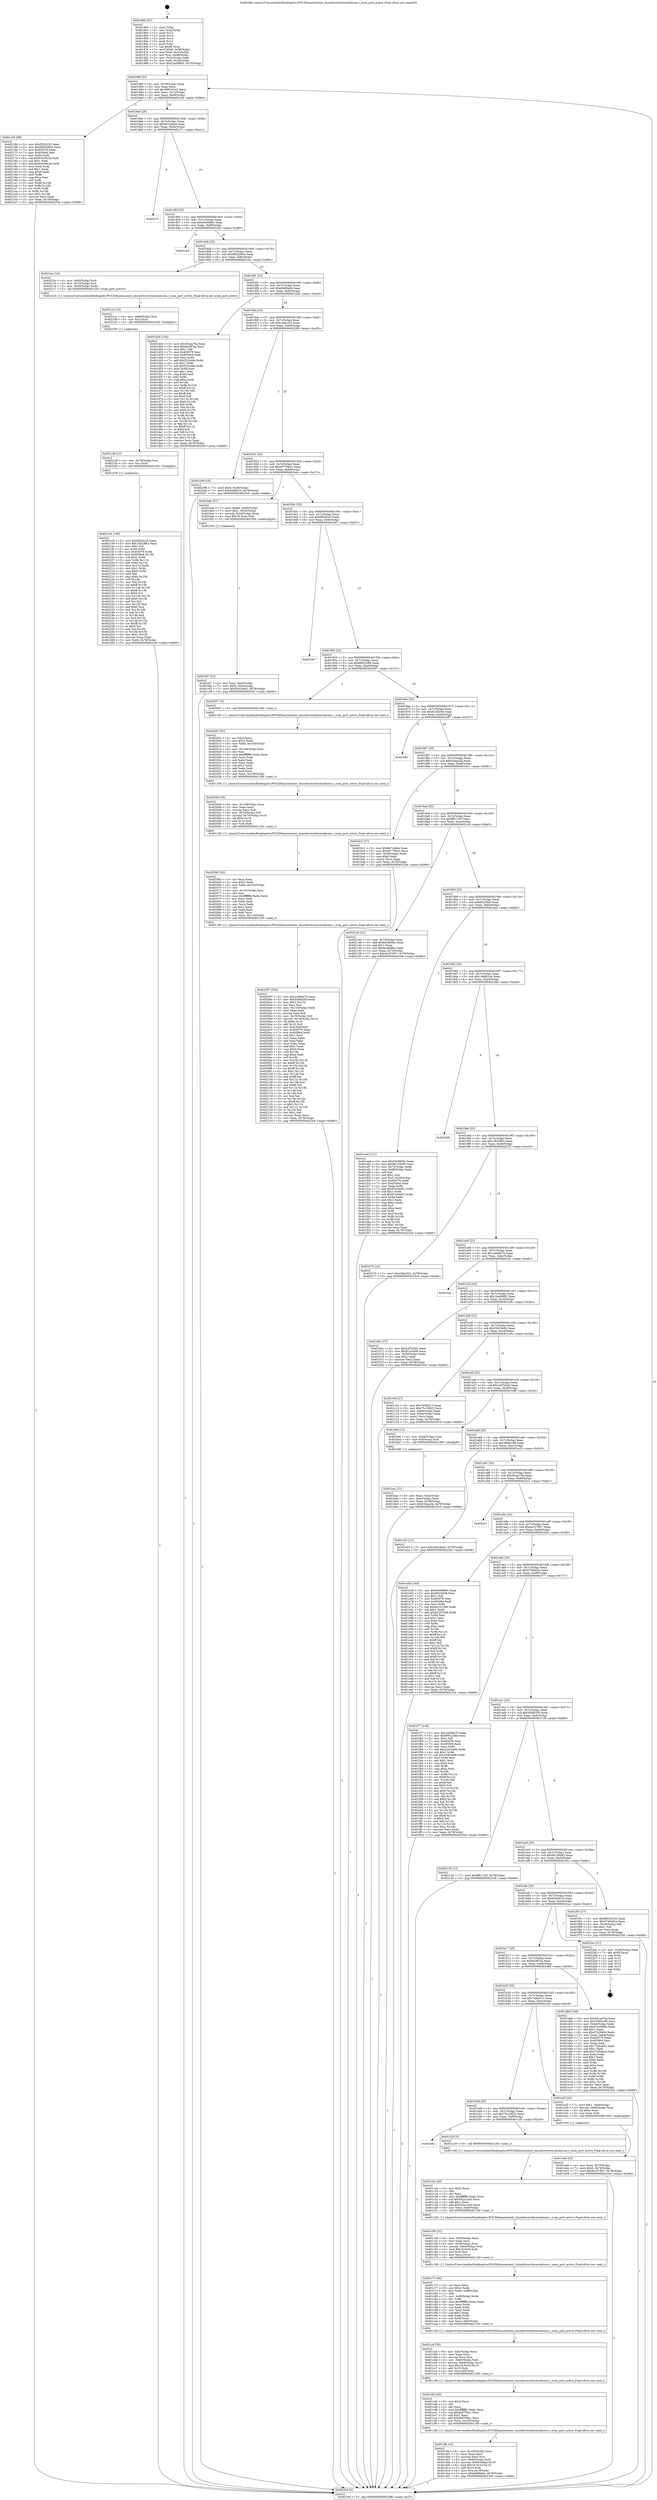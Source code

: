 digraph "0x401860" {
  label = "0x401860 (/mnt/c/Users/mathe/Desktop/tcc/POCII/binaries/extr_linuxdriversttyserialicom.c_icom_port_active_Final-ollvm.out::main(0))"
  labelloc = "t"
  node[shape=record]

  Entry [label="",width=0.3,height=0.3,shape=circle,fillcolor=black,style=filled]
  "0x40188f" [label="{
     0x40188f [23]\l
     | [instrs]\l
     &nbsp;&nbsp;0x40188f \<+3\>: mov -0x78(%rbp),%eax\l
     &nbsp;&nbsp;0x401892 \<+2\>: mov %eax,%ecx\l
     &nbsp;&nbsp;0x401894 \<+6\>: sub $0x89016142,%ecx\l
     &nbsp;&nbsp;0x40189a \<+3\>: mov %eax,-0x7c(%rbp)\l
     &nbsp;&nbsp;0x40189d \<+3\>: mov %ecx,-0x80(%rbp)\l
     &nbsp;&nbsp;0x4018a0 \<+6\>: je 0000000000402164 \<main+0x904\>\l
  }"]
  "0x402164" [label="{
     0x402164 [88]\l
     | [instrs]\l
     &nbsp;&nbsp;0x402164 \<+5\>: mov $0xf5f2d220,%eax\l
     &nbsp;&nbsp;0x402169 \<+5\>: mov $0x980d2604,%ecx\l
     &nbsp;&nbsp;0x40216e \<+7\>: mov 0x405078,%edx\l
     &nbsp;&nbsp;0x402175 \<+7\>: mov 0x405064,%esi\l
     &nbsp;&nbsp;0x40217c \<+2\>: mov %edx,%edi\l
     &nbsp;&nbsp;0x40217e \<+6\>: sub $0x64449c3a,%edi\l
     &nbsp;&nbsp;0x402184 \<+3\>: sub $0x1,%edi\l
     &nbsp;&nbsp;0x402187 \<+6\>: add $0x64449c3a,%edi\l
     &nbsp;&nbsp;0x40218d \<+3\>: imul %edi,%edx\l
     &nbsp;&nbsp;0x402190 \<+3\>: and $0x1,%edx\l
     &nbsp;&nbsp;0x402193 \<+3\>: cmp $0x0,%edx\l
     &nbsp;&nbsp;0x402196 \<+4\>: sete %r8b\l
     &nbsp;&nbsp;0x40219a \<+3\>: cmp $0xa,%esi\l
     &nbsp;&nbsp;0x40219d \<+4\>: setl %r9b\l
     &nbsp;&nbsp;0x4021a1 \<+3\>: mov %r8b,%r10b\l
     &nbsp;&nbsp;0x4021a4 \<+3\>: and %r9b,%r10b\l
     &nbsp;&nbsp;0x4021a7 \<+3\>: xor %r9b,%r8b\l
     &nbsp;&nbsp;0x4021aa \<+3\>: or %r8b,%r10b\l
     &nbsp;&nbsp;0x4021ad \<+4\>: test $0x1,%r10b\l
     &nbsp;&nbsp;0x4021b1 \<+3\>: cmovne %ecx,%eax\l
     &nbsp;&nbsp;0x4021b4 \<+3\>: mov %eax,-0x78(%rbp)\l
     &nbsp;&nbsp;0x4021b7 \<+5\>: jmp 00000000004023c6 \<main+0xb66\>\l
  }"]
  "0x4018a6" [label="{
     0x4018a6 [25]\l
     | [instrs]\l
     &nbsp;&nbsp;0x4018a6 \<+5\>: jmp 00000000004018ab \<main+0x4b\>\l
     &nbsp;&nbsp;0x4018ab \<+3\>: mov -0x7c(%rbp),%eax\l
     &nbsp;&nbsp;0x4018ae \<+5\>: sub $0x8e7cdde4,%eax\l
     &nbsp;&nbsp;0x4018b3 \<+6\>: mov %eax,-0x84(%rbp)\l
     &nbsp;&nbsp;0x4018b9 \<+6\>: je 000000000040227c \<main+0xa1c\>\l
  }"]
  Exit [label="",width=0.3,height=0.3,shape=circle,fillcolor=black,style=filled,peripheries=2]
  "0x40227c" [label="{
     0x40227c\l
  }", style=dashed]
  "0x4018bf" [label="{
     0x4018bf [25]\l
     | [instrs]\l
     &nbsp;&nbsp;0x4018bf \<+5\>: jmp 00000000004018c4 \<main+0x64\>\l
     &nbsp;&nbsp;0x4018c4 \<+3\>: mov -0x7c(%rbp),%eax\l
     &nbsp;&nbsp;0x4018c7 \<+5\>: sub $0x93e9685c,%eax\l
     &nbsp;&nbsp;0x4018cc \<+6\>: mov %eax,-0x88(%rbp)\l
     &nbsp;&nbsp;0x4018d2 \<+6\>: je 00000000004022e0 \<main+0xa80\>\l
  }"]
  "0x4021e4" [label="{
     0x4021e4 [140]\l
     | [instrs]\l
     &nbsp;&nbsp;0x4021e4 \<+5\>: mov $0xf5f2d220,%edx\l
     &nbsp;&nbsp;0x4021e9 \<+5\>: mov $0x15b23fb3,%eax\l
     &nbsp;&nbsp;0x4021ee \<+2\>: mov $0x1,%cl\l
     &nbsp;&nbsp;0x4021f0 \<+3\>: xor %r8d,%r8d\l
     &nbsp;&nbsp;0x4021f3 \<+8\>: mov 0x405078,%r9d\l
     &nbsp;&nbsp;0x4021fb \<+8\>: mov 0x405064,%r10d\l
     &nbsp;&nbsp;0x402203 \<+4\>: sub $0x1,%r8d\l
     &nbsp;&nbsp;0x402207 \<+3\>: mov %r9d,%r11d\l
     &nbsp;&nbsp;0x40220a \<+3\>: add %r8d,%r11d\l
     &nbsp;&nbsp;0x40220d \<+4\>: imul %r11d,%r9d\l
     &nbsp;&nbsp;0x402211 \<+4\>: and $0x1,%r9d\l
     &nbsp;&nbsp;0x402215 \<+4\>: cmp $0x0,%r9d\l
     &nbsp;&nbsp;0x402219 \<+3\>: sete %bl\l
     &nbsp;&nbsp;0x40221c \<+4\>: cmp $0xa,%r10d\l
     &nbsp;&nbsp;0x402220 \<+4\>: setl %r14b\l
     &nbsp;&nbsp;0x402224 \<+3\>: mov %bl,%r15b\l
     &nbsp;&nbsp;0x402227 \<+4\>: xor $0xff,%r15b\l
     &nbsp;&nbsp;0x40222b \<+3\>: mov %r14b,%r12b\l
     &nbsp;&nbsp;0x40222e \<+4\>: xor $0xff,%r12b\l
     &nbsp;&nbsp;0x402232 \<+3\>: xor $0x0,%cl\l
     &nbsp;&nbsp;0x402235 \<+3\>: mov %r15b,%r13b\l
     &nbsp;&nbsp;0x402238 \<+4\>: and $0x0,%r13b\l
     &nbsp;&nbsp;0x40223c \<+2\>: and %cl,%bl\l
     &nbsp;&nbsp;0x40223e \<+3\>: mov %r12b,%sil\l
     &nbsp;&nbsp;0x402241 \<+4\>: and $0x0,%sil\l
     &nbsp;&nbsp;0x402245 \<+3\>: and %cl,%r14b\l
     &nbsp;&nbsp;0x402248 \<+3\>: or %bl,%r13b\l
     &nbsp;&nbsp;0x40224b \<+3\>: or %r14b,%sil\l
     &nbsp;&nbsp;0x40224e \<+3\>: xor %sil,%r13b\l
     &nbsp;&nbsp;0x402251 \<+3\>: or %r12b,%r15b\l
     &nbsp;&nbsp;0x402254 \<+4\>: xor $0xff,%r15b\l
     &nbsp;&nbsp;0x402258 \<+3\>: or $0x0,%cl\l
     &nbsp;&nbsp;0x40225b \<+3\>: and %cl,%r15b\l
     &nbsp;&nbsp;0x40225e \<+3\>: or %r15b,%r13b\l
     &nbsp;&nbsp;0x402261 \<+4\>: test $0x1,%r13b\l
     &nbsp;&nbsp;0x402265 \<+3\>: cmovne %eax,%edx\l
     &nbsp;&nbsp;0x402268 \<+3\>: mov %edx,-0x78(%rbp)\l
     &nbsp;&nbsp;0x40226b \<+5\>: jmp 00000000004023c6 \<main+0xb66\>\l
  }"]
  "0x4022e0" [label="{
     0x4022e0\l
  }", style=dashed]
  "0x4018d8" [label="{
     0x4018d8 [25]\l
     | [instrs]\l
     &nbsp;&nbsp;0x4018d8 \<+5\>: jmp 00000000004018dd \<main+0x7d\>\l
     &nbsp;&nbsp;0x4018dd \<+3\>: mov -0x7c(%rbp),%eax\l
     &nbsp;&nbsp;0x4018e0 \<+5\>: sub $0x980d2604,%eax\l
     &nbsp;&nbsp;0x4018e5 \<+6\>: mov %eax,-0x8c(%rbp)\l
     &nbsp;&nbsp;0x4018eb \<+6\>: je 00000000004021bc \<main+0x95c\>\l
  }"]
  "0x4021d8" [label="{
     0x4021d8 [12]\l
     | [instrs]\l
     &nbsp;&nbsp;0x4021d8 \<+4\>: mov -0x70(%rbp),%rsi\l
     &nbsp;&nbsp;0x4021dc \<+3\>: mov %rsi,%rdi\l
     &nbsp;&nbsp;0x4021df \<+5\>: call 0000000000401030 \<free@plt\>\l
     | [calls]\l
     &nbsp;&nbsp;0x401030 \{1\} (unknown)\l
  }"]
  "0x4021bc" [label="{
     0x4021bc [16]\l
     | [instrs]\l
     &nbsp;&nbsp;0x4021bc \<+4\>: mov -0x60(%rbp),%rdi\l
     &nbsp;&nbsp;0x4021c0 \<+4\>: mov -0x70(%rbp),%rsi\l
     &nbsp;&nbsp;0x4021c4 \<+3\>: mov -0x50(%rbp),%edx\l
     &nbsp;&nbsp;0x4021c7 \<+5\>: call 0000000000401420 \<icom_port_active\>\l
     | [calls]\l
     &nbsp;&nbsp;0x401420 \{1\} (/mnt/c/Users/mathe/Desktop/tcc/POCII/binaries/extr_linuxdriversttyserialicom.c_icom_port_active_Final-ollvm.out::icom_port_active)\l
  }"]
  "0x4018f1" [label="{
     0x4018f1 [25]\l
     | [instrs]\l
     &nbsp;&nbsp;0x4018f1 \<+5\>: jmp 00000000004018f6 \<main+0x96\>\l
     &nbsp;&nbsp;0x4018f6 \<+3\>: mov -0x7c(%rbp),%eax\l
     &nbsp;&nbsp;0x4018f9 \<+5\>: sub $0xb94f9a64,%eax\l
     &nbsp;&nbsp;0x4018fe \<+6\>: mov %eax,-0x90(%rbp)\l
     &nbsp;&nbsp;0x401904 \<+6\>: je 0000000000401d26 \<main+0x4c6\>\l
  }"]
  "0x4021cc" [label="{
     0x4021cc [12]\l
     | [instrs]\l
     &nbsp;&nbsp;0x4021cc \<+4\>: mov -0x60(%rbp),%rsi\l
     &nbsp;&nbsp;0x4021d0 \<+3\>: mov %rsi,%rdi\l
     &nbsp;&nbsp;0x4021d3 \<+5\>: call 0000000000401030 \<free@plt\>\l
     | [calls]\l
     &nbsp;&nbsp;0x401030 \{1\} (unknown)\l
  }"]
  "0x401d26" [label="{
     0x401d26 [144]\l
     | [instrs]\l
     &nbsp;&nbsp;0x401d26 \<+5\>: mov $0x45caa70a,%eax\l
     &nbsp;&nbsp;0x401d2b \<+5\>: mov $0x6e2ff7ea,%ecx\l
     &nbsp;&nbsp;0x401d30 \<+2\>: mov $0x1,%dl\l
     &nbsp;&nbsp;0x401d32 \<+7\>: mov 0x405078,%esi\l
     &nbsp;&nbsp;0x401d39 \<+7\>: mov 0x405064,%edi\l
     &nbsp;&nbsp;0x401d40 \<+3\>: mov %esi,%r8d\l
     &nbsp;&nbsp;0x401d43 \<+7\>: add $0x523cd4e,%r8d\l
     &nbsp;&nbsp;0x401d4a \<+4\>: sub $0x1,%r8d\l
     &nbsp;&nbsp;0x401d4e \<+7\>: sub $0x523cd4e,%r8d\l
     &nbsp;&nbsp;0x401d55 \<+4\>: imul %r8d,%esi\l
     &nbsp;&nbsp;0x401d59 \<+3\>: and $0x1,%esi\l
     &nbsp;&nbsp;0x401d5c \<+3\>: cmp $0x0,%esi\l
     &nbsp;&nbsp;0x401d5f \<+4\>: sete %r9b\l
     &nbsp;&nbsp;0x401d63 \<+3\>: cmp $0xa,%edi\l
     &nbsp;&nbsp;0x401d66 \<+4\>: setl %r10b\l
     &nbsp;&nbsp;0x401d6a \<+3\>: mov %r9b,%r11b\l
     &nbsp;&nbsp;0x401d6d \<+4\>: xor $0xff,%r11b\l
     &nbsp;&nbsp;0x401d71 \<+3\>: mov %r10b,%bl\l
     &nbsp;&nbsp;0x401d74 \<+3\>: xor $0xff,%bl\l
     &nbsp;&nbsp;0x401d77 \<+3\>: xor $0x0,%dl\l
     &nbsp;&nbsp;0x401d7a \<+3\>: mov %r11b,%r14b\l
     &nbsp;&nbsp;0x401d7d \<+4\>: and $0x0,%r14b\l
     &nbsp;&nbsp;0x401d81 \<+3\>: and %dl,%r9b\l
     &nbsp;&nbsp;0x401d84 \<+3\>: mov %bl,%r15b\l
     &nbsp;&nbsp;0x401d87 \<+4\>: and $0x0,%r15b\l
     &nbsp;&nbsp;0x401d8b \<+3\>: and %dl,%r10b\l
     &nbsp;&nbsp;0x401d8e \<+3\>: or %r9b,%r14b\l
     &nbsp;&nbsp;0x401d91 \<+3\>: or %r10b,%r15b\l
     &nbsp;&nbsp;0x401d94 \<+3\>: xor %r15b,%r14b\l
     &nbsp;&nbsp;0x401d97 \<+3\>: or %bl,%r11b\l
     &nbsp;&nbsp;0x401d9a \<+4\>: xor $0xff,%r11b\l
     &nbsp;&nbsp;0x401d9e \<+3\>: or $0x0,%dl\l
     &nbsp;&nbsp;0x401da1 \<+3\>: and %dl,%r11b\l
     &nbsp;&nbsp;0x401da4 \<+3\>: or %r11b,%r14b\l
     &nbsp;&nbsp;0x401da7 \<+4\>: test $0x1,%r14b\l
     &nbsp;&nbsp;0x401dab \<+3\>: cmovne %ecx,%eax\l
     &nbsp;&nbsp;0x401dae \<+3\>: mov %eax,-0x78(%rbp)\l
     &nbsp;&nbsp;0x401db1 \<+5\>: jmp 00000000004023c6 \<main+0xb66\>\l
  }"]
  "0x40190a" [label="{
     0x40190a [25]\l
     | [instrs]\l
     &nbsp;&nbsp;0x40190a \<+5\>: jmp 000000000040190f \<main+0xaf\>\l
     &nbsp;&nbsp;0x40190f \<+3\>: mov -0x7c(%rbp),%eax\l
     &nbsp;&nbsp;0x401912 \<+5\>: sub $0xc2fac322,%eax\l
     &nbsp;&nbsp;0x401917 \<+6\>: mov %eax,-0x94(%rbp)\l
     &nbsp;&nbsp;0x40191d \<+6\>: je 0000000000402299 \<main+0xa39\>\l
  }"]
  "0x402097" [label="{
     0x402097 [162]\l
     | [instrs]\l
     &nbsp;&nbsp;0x402097 \<+5\>: mov $0x1a066e7b,%ecx\l
     &nbsp;&nbsp;0x40209c \<+5\>: mov $0x5d4fb350,%edx\l
     &nbsp;&nbsp;0x4020a1 \<+3\>: mov $0x1,%r11b\l
     &nbsp;&nbsp;0x4020a4 \<+2\>: xor %esi,%esi\l
     &nbsp;&nbsp;0x4020a6 \<+6\>: mov -0x110(%rbp),%edi\l
     &nbsp;&nbsp;0x4020ac \<+3\>: imul %eax,%edi\l
     &nbsp;&nbsp;0x4020af \<+3\>: movslq %edi,%r8\l
     &nbsp;&nbsp;0x4020b2 \<+4\>: mov -0x70(%rbp),%r9\l
     &nbsp;&nbsp;0x4020b6 \<+4\>: movslq -0x74(%rbp),%r10\l
     &nbsp;&nbsp;0x4020ba \<+4\>: shl $0x4,%r10\l
     &nbsp;&nbsp;0x4020be \<+3\>: add %r10,%r9\l
     &nbsp;&nbsp;0x4020c1 \<+4\>: mov %r8,0x8(%r9)\l
     &nbsp;&nbsp;0x4020c5 \<+7\>: mov 0x405078,%eax\l
     &nbsp;&nbsp;0x4020cc \<+7\>: mov 0x405064,%edi\l
     &nbsp;&nbsp;0x4020d3 \<+3\>: sub $0x1,%esi\l
     &nbsp;&nbsp;0x4020d6 \<+2\>: mov %eax,%ebx\l
     &nbsp;&nbsp;0x4020d8 \<+2\>: add %esi,%ebx\l
     &nbsp;&nbsp;0x4020da \<+3\>: imul %ebx,%eax\l
     &nbsp;&nbsp;0x4020dd \<+3\>: and $0x1,%eax\l
     &nbsp;&nbsp;0x4020e0 \<+3\>: cmp $0x0,%eax\l
     &nbsp;&nbsp;0x4020e3 \<+4\>: sete %r14b\l
     &nbsp;&nbsp;0x4020e7 \<+3\>: cmp $0xa,%edi\l
     &nbsp;&nbsp;0x4020ea \<+4\>: setl %r15b\l
     &nbsp;&nbsp;0x4020ee \<+3\>: mov %r14b,%r12b\l
     &nbsp;&nbsp;0x4020f1 \<+4\>: xor $0xff,%r12b\l
     &nbsp;&nbsp;0x4020f5 \<+3\>: mov %r15b,%r13b\l
     &nbsp;&nbsp;0x4020f8 \<+4\>: xor $0xff,%r13b\l
     &nbsp;&nbsp;0x4020fc \<+4\>: xor $0x1,%r11b\l
     &nbsp;&nbsp;0x402100 \<+3\>: mov %r12b,%al\l
     &nbsp;&nbsp;0x402103 \<+2\>: and $0xff,%al\l
     &nbsp;&nbsp;0x402105 \<+3\>: and %r11b,%r14b\l
     &nbsp;&nbsp;0x402108 \<+3\>: mov %r13b,%sil\l
     &nbsp;&nbsp;0x40210b \<+4\>: and $0xff,%sil\l
     &nbsp;&nbsp;0x40210f \<+3\>: and %r11b,%r15b\l
     &nbsp;&nbsp;0x402112 \<+3\>: or %r14b,%al\l
     &nbsp;&nbsp;0x402115 \<+3\>: or %r15b,%sil\l
     &nbsp;&nbsp;0x402118 \<+3\>: xor %sil,%al\l
     &nbsp;&nbsp;0x40211b \<+3\>: or %r13b,%r12b\l
     &nbsp;&nbsp;0x40211e \<+4\>: xor $0xff,%r12b\l
     &nbsp;&nbsp;0x402122 \<+4\>: or $0x1,%r11b\l
     &nbsp;&nbsp;0x402126 \<+3\>: and %r11b,%r12b\l
     &nbsp;&nbsp;0x402129 \<+3\>: or %r12b,%al\l
     &nbsp;&nbsp;0x40212c \<+2\>: test $0x1,%al\l
     &nbsp;&nbsp;0x40212e \<+3\>: cmovne %edx,%ecx\l
     &nbsp;&nbsp;0x402131 \<+3\>: mov %ecx,-0x78(%rbp)\l
     &nbsp;&nbsp;0x402134 \<+5\>: jmp 00000000004023c6 \<main+0xb66\>\l
  }"]
  "0x402299" [label="{
     0x402299 [19]\l
     | [instrs]\l
     &nbsp;&nbsp;0x402299 \<+7\>: movl $0x0,-0x38(%rbp)\l
     &nbsp;&nbsp;0x4022a0 \<+7\>: movl $0x6cfa0010,-0x78(%rbp)\l
     &nbsp;&nbsp;0x4022a7 \<+5\>: jmp 00000000004023c6 \<main+0xb66\>\l
  }"]
  "0x401923" [label="{
     0x401923 [25]\l
     | [instrs]\l
     &nbsp;&nbsp;0x401923 \<+5\>: jmp 0000000000401928 \<main+0xc8\>\l
     &nbsp;&nbsp;0x401928 \<+3\>: mov -0x7c(%rbp),%eax\l
     &nbsp;&nbsp;0x40192b \<+5\>: sub $0xe0770641,%eax\l
     &nbsp;&nbsp;0x401930 \<+6\>: mov %eax,-0x98(%rbp)\l
     &nbsp;&nbsp;0x401936 \<+6\>: je 0000000000401bdc \<main+0x37c\>\l
  }"]
  "0x402063" [label="{
     0x402063 [52]\l
     | [instrs]\l
     &nbsp;&nbsp;0x402063 \<+2\>: xor %ecx,%ecx\l
     &nbsp;&nbsp;0x402065 \<+5\>: mov $0x2,%edx\l
     &nbsp;&nbsp;0x40206a \<+6\>: mov %edx,-0x10c(%rbp)\l
     &nbsp;&nbsp;0x402070 \<+1\>: cltd\l
     &nbsp;&nbsp;0x402071 \<+6\>: mov -0x10c(%rbp),%esi\l
     &nbsp;&nbsp;0x402077 \<+2\>: idiv %esi\l
     &nbsp;&nbsp;0x402079 \<+6\>: imul $0xfffffffe,%edx,%edx\l
     &nbsp;&nbsp;0x40207f \<+2\>: mov %ecx,%edi\l
     &nbsp;&nbsp;0x402081 \<+2\>: sub %edx,%edi\l
     &nbsp;&nbsp;0x402083 \<+2\>: mov %ecx,%edx\l
     &nbsp;&nbsp;0x402085 \<+3\>: sub $0x1,%edx\l
     &nbsp;&nbsp;0x402088 \<+2\>: add %edx,%edi\l
     &nbsp;&nbsp;0x40208a \<+2\>: sub %edi,%ecx\l
     &nbsp;&nbsp;0x40208c \<+6\>: mov %ecx,-0x110(%rbp)\l
     &nbsp;&nbsp;0x402092 \<+5\>: call 0000000000401160 \<next_i\>\l
     | [calls]\l
     &nbsp;&nbsp;0x401160 \{1\} (/mnt/c/Users/mathe/Desktop/tcc/POCII/binaries/extr_linuxdriversttyserialicom.c_icom_port_active_Final-ollvm.out::next_i)\l
  }"]
  "0x401bdc" [label="{
     0x401bdc [27]\l
     | [instrs]\l
     &nbsp;&nbsp;0x401bdc \<+7\>: movl $0x64,-0x50(%rbp)\l
     &nbsp;&nbsp;0x401be3 \<+7\>: movl $0x1,-0x54(%rbp)\l
     &nbsp;&nbsp;0x401bea \<+4\>: movslq -0x54(%rbp),%rax\l
     &nbsp;&nbsp;0x401bee \<+4\>: imul $0x18,%rax,%rdi\l
     &nbsp;&nbsp;0x401bf2 \<+5\>: call 0000000000401050 \<malloc@plt\>\l
     | [calls]\l
     &nbsp;&nbsp;0x401050 \{1\} (unknown)\l
  }"]
  "0x40193c" [label="{
     0x40193c [25]\l
     | [instrs]\l
     &nbsp;&nbsp;0x40193c \<+5\>: jmp 0000000000401941 \<main+0xe1\>\l
     &nbsp;&nbsp;0x401941 \<+3\>: mov -0x7c(%rbp),%eax\l
     &nbsp;&nbsp;0x401944 \<+5\>: sub $0xf5f2d220,%eax\l
     &nbsp;&nbsp;0x401949 \<+6\>: mov %eax,-0x9c(%rbp)\l
     &nbsp;&nbsp;0x40194f \<+6\>: je 0000000000402397 \<main+0xb37\>\l
  }"]
  "0x402040" [label="{
     0x402040 [35]\l
     | [instrs]\l
     &nbsp;&nbsp;0x402040 \<+6\>: mov -0x108(%rbp),%ecx\l
     &nbsp;&nbsp;0x402046 \<+3\>: imul %eax,%ecx\l
     &nbsp;&nbsp;0x402049 \<+3\>: movslq %ecx,%r8\l
     &nbsp;&nbsp;0x40204c \<+4\>: mov -0x70(%rbp),%r9\l
     &nbsp;&nbsp;0x402050 \<+4\>: movslq -0x74(%rbp),%r10\l
     &nbsp;&nbsp;0x402054 \<+4\>: shl $0x4,%r10\l
     &nbsp;&nbsp;0x402058 \<+3\>: add %r10,%r9\l
     &nbsp;&nbsp;0x40205b \<+3\>: mov %r8,(%r9)\l
     &nbsp;&nbsp;0x40205e \<+5\>: call 0000000000401160 \<next_i\>\l
     | [calls]\l
     &nbsp;&nbsp;0x401160 \{1\} (/mnt/c/Users/mathe/Desktop/tcc/POCII/binaries/extr_linuxdriversttyserialicom.c_icom_port_active_Final-ollvm.out::next_i)\l
  }"]
  "0x402397" [label="{
     0x402397\l
  }", style=dashed]
  "0x401955" [label="{
     0x401955 [25]\l
     | [instrs]\l
     &nbsp;&nbsp;0x401955 \<+5\>: jmp 000000000040195a \<main+0xfa\>\l
     &nbsp;&nbsp;0x40195a \<+3\>: mov -0x7c(%rbp),%eax\l
     &nbsp;&nbsp;0x40195d \<+5\>: sub $0xf9922289,%eax\l
     &nbsp;&nbsp;0x401962 \<+6\>: mov %eax,-0xa0(%rbp)\l
     &nbsp;&nbsp;0x401968 \<+6\>: je 0000000000402007 \<main+0x7a7\>\l
  }"]
  "0x40200c" [label="{
     0x40200c [52]\l
     | [instrs]\l
     &nbsp;&nbsp;0x40200c \<+2\>: xor %ecx,%ecx\l
     &nbsp;&nbsp;0x40200e \<+5\>: mov $0x2,%edx\l
     &nbsp;&nbsp;0x402013 \<+6\>: mov %edx,-0x104(%rbp)\l
     &nbsp;&nbsp;0x402019 \<+1\>: cltd\l
     &nbsp;&nbsp;0x40201a \<+6\>: mov -0x104(%rbp),%esi\l
     &nbsp;&nbsp;0x402020 \<+2\>: idiv %esi\l
     &nbsp;&nbsp;0x402022 \<+6\>: imul $0xfffffffe,%edx,%edx\l
     &nbsp;&nbsp;0x402028 \<+2\>: mov %ecx,%edi\l
     &nbsp;&nbsp;0x40202a \<+2\>: sub %edx,%edi\l
     &nbsp;&nbsp;0x40202c \<+2\>: mov %ecx,%edx\l
     &nbsp;&nbsp;0x40202e \<+3\>: sub $0x1,%edx\l
     &nbsp;&nbsp;0x402031 \<+2\>: add %edx,%edi\l
     &nbsp;&nbsp;0x402033 \<+2\>: sub %edi,%ecx\l
     &nbsp;&nbsp;0x402035 \<+6\>: mov %ecx,-0x108(%rbp)\l
     &nbsp;&nbsp;0x40203b \<+5\>: call 0000000000401160 \<next_i\>\l
     | [calls]\l
     &nbsp;&nbsp;0x401160 \{1\} (/mnt/c/Users/mathe/Desktop/tcc/POCII/binaries/extr_linuxdriversttyserialicom.c_icom_port_active_Final-ollvm.out::next_i)\l
  }"]
  "0x402007" [label="{
     0x402007 [5]\l
     | [instrs]\l
     &nbsp;&nbsp;0x402007 \<+5\>: call 0000000000401160 \<next_i\>\l
     | [calls]\l
     &nbsp;&nbsp;0x401160 \{1\} (/mnt/c/Users/mathe/Desktop/tcc/POCII/binaries/extr_linuxdriversttyserialicom.c_icom_port_active_Final-ollvm.out::next_i)\l
  }"]
  "0x40196e" [label="{
     0x40196e [25]\l
     | [instrs]\l
     &nbsp;&nbsp;0x40196e \<+5\>: jmp 0000000000401973 \<main+0x113\>\l
     &nbsp;&nbsp;0x401973 \<+3\>: mov -0x7c(%rbp),%eax\l
     &nbsp;&nbsp;0x401976 \<+5\>: sub $0xfc1e5d46,%eax\l
     &nbsp;&nbsp;0x40197b \<+6\>: mov %eax,-0xa4(%rbp)\l
     &nbsp;&nbsp;0x401981 \<+6\>: je 0000000000401b87 \<main+0x327\>\l
  }"]
  "0x401e46" [label="{
     0x401e46 [23]\l
     | [instrs]\l
     &nbsp;&nbsp;0x401e46 \<+4\>: mov %rax,-0x70(%rbp)\l
     &nbsp;&nbsp;0x401e4a \<+7\>: movl $0x0,-0x74(%rbp)\l
     &nbsp;&nbsp;0x401e51 \<+7\>: movl $0x4e337957,-0x78(%rbp)\l
     &nbsp;&nbsp;0x401e58 \<+5\>: jmp 00000000004023c6 \<main+0xb66\>\l
  }"]
  "0x401b87" [label="{
     0x401b87\l
  }", style=dashed]
  "0x401987" [label="{
     0x401987 [25]\l
     | [instrs]\l
     &nbsp;&nbsp;0x401987 \<+5\>: jmp 000000000040198c \<main+0x12c\>\l
     &nbsp;&nbsp;0x40198c \<+3\>: mov -0x7c(%rbp),%eax\l
     &nbsp;&nbsp;0x40198f \<+5\>: sub $0xfc5daa2b,%eax\l
     &nbsp;&nbsp;0x401994 \<+6\>: mov %eax,-0xa8(%rbp)\l
     &nbsp;&nbsp;0x40199a \<+6\>: je 0000000000401bc1 \<main+0x361\>\l
  }"]
  "0x401cfb" [label="{
     0x401cfb [43]\l
     | [instrs]\l
     &nbsp;&nbsp;0x401cfb \<+6\>: mov -0x100(%rbp),%ecx\l
     &nbsp;&nbsp;0x401d01 \<+3\>: imul %eax,%ecx\l
     &nbsp;&nbsp;0x401d04 \<+3\>: movslq %ecx,%rsi\l
     &nbsp;&nbsp;0x401d07 \<+4\>: mov -0x60(%rbp),%rdi\l
     &nbsp;&nbsp;0x401d0b \<+4\>: movslq -0x64(%rbp),%r10\l
     &nbsp;&nbsp;0x401d0f \<+4\>: imul $0x18,%r10,%r10\l
     &nbsp;&nbsp;0x401d13 \<+3\>: add %r10,%rdi\l
     &nbsp;&nbsp;0x401d16 \<+4\>: mov %rsi,0x10(%rdi)\l
     &nbsp;&nbsp;0x401d1a \<+7\>: movl $0xb94f9a64,-0x78(%rbp)\l
     &nbsp;&nbsp;0x401d21 \<+5\>: jmp 00000000004023c6 \<main+0xb66\>\l
  }"]
  "0x401bc1" [label="{
     0x401bc1 [27]\l
     | [instrs]\l
     &nbsp;&nbsp;0x401bc1 \<+5\>: mov $0x8e7cdde4,%eax\l
     &nbsp;&nbsp;0x401bc6 \<+5\>: mov $0xe0770641,%ecx\l
     &nbsp;&nbsp;0x401bcb \<+3\>: mov -0x30(%rbp),%edx\l
     &nbsp;&nbsp;0x401bce \<+3\>: cmp $0x0,%edx\l
     &nbsp;&nbsp;0x401bd1 \<+3\>: cmove %ecx,%eax\l
     &nbsp;&nbsp;0x401bd4 \<+3\>: mov %eax,-0x78(%rbp)\l
     &nbsp;&nbsp;0x401bd7 \<+5\>: jmp 00000000004023c6 \<main+0xb66\>\l
  }"]
  "0x4019a0" [label="{
     0x4019a0 [25]\l
     | [instrs]\l
     &nbsp;&nbsp;0x4019a0 \<+5\>: jmp 00000000004019a5 \<main+0x145\>\l
     &nbsp;&nbsp;0x4019a5 \<+3\>: mov -0x7c(%rbp),%eax\l
     &nbsp;&nbsp;0x4019a8 \<+5\>: sub $0xff9111f2,%eax\l
     &nbsp;&nbsp;0x4019ad \<+6\>: mov %eax,-0xac(%rbp)\l
     &nbsp;&nbsp;0x4019b3 \<+6\>: je 0000000000402145 \<main+0x8e5\>\l
  }"]
  "0x401cd3" [label="{
     0x401cd3 [40]\l
     | [instrs]\l
     &nbsp;&nbsp;0x401cd3 \<+5\>: mov $0x2,%ecx\l
     &nbsp;&nbsp;0x401cd8 \<+1\>: cltd\l
     &nbsp;&nbsp;0x401cd9 \<+2\>: idiv %ecx\l
     &nbsp;&nbsp;0x401cdb \<+6\>: imul $0xfffffffe,%edx,%ecx\l
     &nbsp;&nbsp;0x401ce1 \<+6\>: sub $0xde9795e1,%ecx\l
     &nbsp;&nbsp;0x401ce7 \<+3\>: add $0x1,%ecx\l
     &nbsp;&nbsp;0x401cea \<+6\>: add $0xde9795e1,%ecx\l
     &nbsp;&nbsp;0x401cf0 \<+6\>: mov %ecx,-0x100(%rbp)\l
     &nbsp;&nbsp;0x401cf6 \<+5\>: call 0000000000401160 \<next_i\>\l
     | [calls]\l
     &nbsp;&nbsp;0x401160 \{1\} (/mnt/c/Users/mathe/Desktop/tcc/POCII/binaries/extr_linuxdriversttyserialicom.c_icom_port_active_Final-ollvm.out::next_i)\l
  }"]
  "0x402145" [label="{
     0x402145 [31]\l
     | [instrs]\l
     &nbsp;&nbsp;0x402145 \<+3\>: mov -0x74(%rbp),%eax\l
     &nbsp;&nbsp;0x402148 \<+5\>: add $0x6e3a686a,%eax\l
     &nbsp;&nbsp;0x40214d \<+3\>: add $0x1,%eax\l
     &nbsp;&nbsp;0x402150 \<+5\>: sub $0x6e3a686a,%eax\l
     &nbsp;&nbsp;0x402155 \<+3\>: mov %eax,-0x74(%rbp)\l
     &nbsp;&nbsp;0x402158 \<+7\>: movl $0x4e337957,-0x78(%rbp)\l
     &nbsp;&nbsp;0x40215f \<+5\>: jmp 00000000004023c6 \<main+0xb66\>\l
  }"]
  "0x4019b9" [label="{
     0x4019b9 [25]\l
     | [instrs]\l
     &nbsp;&nbsp;0x4019b9 \<+5\>: jmp 00000000004019be \<main+0x15e\>\l
     &nbsp;&nbsp;0x4019be \<+3\>: mov -0x7c(%rbp),%eax\l
     &nbsp;&nbsp;0x4019c1 \<+5\>: sub $0x80245b8,%eax\l
     &nbsp;&nbsp;0x4019c6 \<+6\>: mov %eax,-0xb0(%rbp)\l
     &nbsp;&nbsp;0x4019cc \<+6\>: je 0000000000401eed \<main+0x68d\>\l
  }"]
  "0x401caf" [label="{
     0x401caf [36]\l
     | [instrs]\l
     &nbsp;&nbsp;0x401caf \<+6\>: mov -0xfc(%rbp),%ecx\l
     &nbsp;&nbsp;0x401cb5 \<+3\>: imul %eax,%ecx\l
     &nbsp;&nbsp;0x401cb8 \<+3\>: movslq %ecx,%rsi\l
     &nbsp;&nbsp;0x401cbb \<+4\>: mov -0x60(%rbp),%rdi\l
     &nbsp;&nbsp;0x401cbf \<+4\>: movslq -0x64(%rbp),%r10\l
     &nbsp;&nbsp;0x401cc3 \<+4\>: imul $0x18,%r10,%r10\l
     &nbsp;&nbsp;0x401cc7 \<+3\>: add %r10,%rdi\l
     &nbsp;&nbsp;0x401cca \<+4\>: mov %rsi,0x8(%rdi)\l
     &nbsp;&nbsp;0x401cce \<+5\>: call 0000000000401160 \<next_i\>\l
     | [calls]\l
     &nbsp;&nbsp;0x401160 \{1\} (/mnt/c/Users/mathe/Desktop/tcc/POCII/binaries/extr_linuxdriversttyserialicom.c_icom_port_active_Final-ollvm.out::next_i)\l
  }"]
  "0x401eed" [label="{
     0x401eed [111]\l
     | [instrs]\l
     &nbsp;&nbsp;0x401eed \<+5\>: mov $0x93e9685c,%eax\l
     &nbsp;&nbsp;0x401ef2 \<+5\>: mov $0x6b145b95,%ecx\l
     &nbsp;&nbsp;0x401ef7 \<+3\>: mov -0x74(%rbp),%edx\l
     &nbsp;&nbsp;0x401efa \<+3\>: cmp -0x68(%rbp),%edx\l
     &nbsp;&nbsp;0x401efd \<+4\>: setl %sil\l
     &nbsp;&nbsp;0x401f01 \<+4\>: and $0x1,%sil\l
     &nbsp;&nbsp;0x401f05 \<+4\>: mov %sil,-0x29(%rbp)\l
     &nbsp;&nbsp;0x401f09 \<+7\>: mov 0x405078,%edx\l
     &nbsp;&nbsp;0x401f10 \<+7\>: mov 0x405064,%edi\l
     &nbsp;&nbsp;0x401f17 \<+3\>: mov %edx,%r8d\l
     &nbsp;&nbsp;0x401f1a \<+7\>: add $0x97a5dd02,%r8d\l
     &nbsp;&nbsp;0x401f21 \<+4\>: sub $0x1,%r8d\l
     &nbsp;&nbsp;0x401f25 \<+7\>: sub $0x97a5dd02,%r8d\l
     &nbsp;&nbsp;0x401f2c \<+4\>: imul %r8d,%edx\l
     &nbsp;&nbsp;0x401f30 \<+3\>: and $0x1,%edx\l
     &nbsp;&nbsp;0x401f33 \<+3\>: cmp $0x0,%edx\l
     &nbsp;&nbsp;0x401f36 \<+4\>: sete %sil\l
     &nbsp;&nbsp;0x401f3a \<+3\>: cmp $0xa,%edi\l
     &nbsp;&nbsp;0x401f3d \<+4\>: setl %r9b\l
     &nbsp;&nbsp;0x401f41 \<+3\>: mov %sil,%r10b\l
     &nbsp;&nbsp;0x401f44 \<+3\>: and %r9b,%r10b\l
     &nbsp;&nbsp;0x401f47 \<+3\>: xor %r9b,%sil\l
     &nbsp;&nbsp;0x401f4a \<+3\>: or %sil,%r10b\l
     &nbsp;&nbsp;0x401f4d \<+4\>: test $0x1,%r10b\l
     &nbsp;&nbsp;0x401f51 \<+3\>: cmovne %ecx,%eax\l
     &nbsp;&nbsp;0x401f54 \<+3\>: mov %eax,-0x78(%rbp)\l
     &nbsp;&nbsp;0x401f57 \<+5\>: jmp 00000000004023c6 \<main+0xb66\>\l
  }"]
  "0x4019d2" [label="{
     0x4019d2 [25]\l
     | [instrs]\l
     &nbsp;&nbsp;0x4019d2 \<+5\>: jmp 00000000004019d7 \<main+0x177\>\l
     &nbsp;&nbsp;0x4019d7 \<+3\>: mov -0x7c(%rbp),%eax\l
     &nbsp;&nbsp;0x4019da \<+5\>: sub $0x148d61e4,%eax\l
     &nbsp;&nbsp;0x4019df \<+6\>: mov %eax,-0xb4(%rbp)\l
     &nbsp;&nbsp;0x4019e5 \<+6\>: je 0000000000402288 \<main+0xa28\>\l
  }"]
  "0x401c75" [label="{
     0x401c75 [58]\l
     | [instrs]\l
     &nbsp;&nbsp;0x401c75 \<+2\>: xor %ecx,%ecx\l
     &nbsp;&nbsp;0x401c77 \<+5\>: mov $0x2,%edx\l
     &nbsp;&nbsp;0x401c7c \<+6\>: mov %edx,-0xf8(%rbp)\l
     &nbsp;&nbsp;0x401c82 \<+1\>: cltd\l
     &nbsp;&nbsp;0x401c83 \<+7\>: mov -0xf8(%rbp),%r8d\l
     &nbsp;&nbsp;0x401c8a \<+3\>: idiv %r8d\l
     &nbsp;&nbsp;0x401c8d \<+6\>: imul $0xfffffffe,%edx,%edx\l
     &nbsp;&nbsp;0x401c93 \<+3\>: mov %ecx,%r9d\l
     &nbsp;&nbsp;0x401c96 \<+3\>: sub %edx,%r9d\l
     &nbsp;&nbsp;0x401c99 \<+2\>: mov %ecx,%edx\l
     &nbsp;&nbsp;0x401c9b \<+3\>: sub $0x1,%edx\l
     &nbsp;&nbsp;0x401c9e \<+3\>: add %edx,%r9d\l
     &nbsp;&nbsp;0x401ca1 \<+3\>: sub %r9d,%ecx\l
     &nbsp;&nbsp;0x401ca4 \<+6\>: mov %ecx,-0xfc(%rbp)\l
     &nbsp;&nbsp;0x401caa \<+5\>: call 0000000000401160 \<next_i\>\l
     | [calls]\l
     &nbsp;&nbsp;0x401160 \{1\} (/mnt/c/Users/mathe/Desktop/tcc/POCII/binaries/extr_linuxdriversttyserialicom.c_icom_port_active_Final-ollvm.out::next_i)\l
  }"]
  "0x402288" [label="{
     0x402288\l
  }", style=dashed]
  "0x4019eb" [label="{
     0x4019eb [25]\l
     | [instrs]\l
     &nbsp;&nbsp;0x4019eb \<+5\>: jmp 00000000004019f0 \<main+0x190\>\l
     &nbsp;&nbsp;0x4019f0 \<+3\>: mov -0x7c(%rbp),%eax\l
     &nbsp;&nbsp;0x4019f3 \<+5\>: sub $0x15b23fb3,%eax\l
     &nbsp;&nbsp;0x4019f8 \<+6\>: mov %eax,-0xb8(%rbp)\l
     &nbsp;&nbsp;0x4019fe \<+6\>: je 0000000000402270 \<main+0xa10\>\l
  }"]
  "0x401c56" [label="{
     0x401c56 [31]\l
     | [instrs]\l
     &nbsp;&nbsp;0x401c56 \<+6\>: mov -0xf4(%rbp),%ecx\l
     &nbsp;&nbsp;0x401c5c \<+3\>: imul %eax,%ecx\l
     &nbsp;&nbsp;0x401c5f \<+4\>: mov -0x60(%rbp),%rsi\l
     &nbsp;&nbsp;0x401c63 \<+4\>: movslq -0x64(%rbp),%rdi\l
     &nbsp;&nbsp;0x401c67 \<+4\>: imul $0x18,%rdi,%rdi\l
     &nbsp;&nbsp;0x401c6b \<+3\>: add %rdi,%rsi\l
     &nbsp;&nbsp;0x401c6e \<+2\>: mov %ecx,(%rsi)\l
     &nbsp;&nbsp;0x401c70 \<+5\>: call 0000000000401160 \<next_i\>\l
     | [calls]\l
     &nbsp;&nbsp;0x401160 \{1\} (/mnt/c/Users/mathe/Desktop/tcc/POCII/binaries/extr_linuxdriversttyserialicom.c_icom_port_active_Final-ollvm.out::next_i)\l
  }"]
  "0x402270" [label="{
     0x402270 [12]\l
     | [instrs]\l
     &nbsp;&nbsp;0x402270 \<+7\>: movl $0xc2fac322,-0x78(%rbp)\l
     &nbsp;&nbsp;0x402277 \<+5\>: jmp 00000000004023c6 \<main+0xb66\>\l
  }"]
  "0x401a04" [label="{
     0x401a04 [25]\l
     | [instrs]\l
     &nbsp;&nbsp;0x401a04 \<+5\>: jmp 0000000000401a09 \<main+0x1a9\>\l
     &nbsp;&nbsp;0x401a09 \<+3\>: mov -0x7c(%rbp),%eax\l
     &nbsp;&nbsp;0x401a0c \<+5\>: sub $0x1a066e7b,%eax\l
     &nbsp;&nbsp;0x401a11 \<+6\>: mov %eax,-0xbc(%rbp)\l
     &nbsp;&nbsp;0x401a17 \<+6\>: je 00000000004022ec \<main+0xa8c\>\l
  }"]
  "0x401c2e" [label="{
     0x401c2e [40]\l
     | [instrs]\l
     &nbsp;&nbsp;0x401c2e \<+5\>: mov $0x2,%ecx\l
     &nbsp;&nbsp;0x401c33 \<+1\>: cltd\l
     &nbsp;&nbsp;0x401c34 \<+2\>: idiv %ecx\l
     &nbsp;&nbsp;0x401c36 \<+6\>: imul $0xfffffffe,%edx,%ecx\l
     &nbsp;&nbsp;0x401c3c \<+6\>: sub $0x542a1e4d,%ecx\l
     &nbsp;&nbsp;0x401c42 \<+3\>: add $0x1,%ecx\l
     &nbsp;&nbsp;0x401c45 \<+6\>: add $0x542a1e4d,%ecx\l
     &nbsp;&nbsp;0x401c4b \<+6\>: mov %ecx,-0xf4(%rbp)\l
     &nbsp;&nbsp;0x401c51 \<+5\>: call 0000000000401160 \<next_i\>\l
     | [calls]\l
     &nbsp;&nbsp;0x401160 \{1\} (/mnt/c/Users/mathe/Desktop/tcc/POCII/binaries/extr_linuxdriversttyserialicom.c_icom_port_active_Final-ollvm.out::next_i)\l
  }"]
  "0x4022ec" [label="{
     0x4022ec\l
  }", style=dashed]
  "0x401a1d" [label="{
     0x401a1d [25]\l
     | [instrs]\l
     &nbsp;&nbsp;0x401a1d \<+5\>: jmp 0000000000401a22 \<main+0x1c2\>\l
     &nbsp;&nbsp;0x401a22 \<+3\>: mov -0x7c(%rbp),%eax\l
     &nbsp;&nbsp;0x401a25 \<+5\>: sub $0x1ba69882,%eax\l
     &nbsp;&nbsp;0x401a2a \<+6\>: mov %eax,-0xc0(%rbp)\l
     &nbsp;&nbsp;0x401a30 \<+6\>: je 0000000000401b6c \<main+0x30c\>\l
  }"]
  "0x401b62" [label="{
     0x401b62\l
  }", style=dashed]
  "0x401b6c" [label="{
     0x401b6c [27]\l
     | [instrs]\l
     &nbsp;&nbsp;0x401b6c \<+5\>: mov $0x2af7b2d2,%eax\l
     &nbsp;&nbsp;0x401b71 \<+5\>: mov $0xfc1e5d46,%ecx\l
     &nbsp;&nbsp;0x401b76 \<+3\>: mov -0x34(%rbp),%edx\l
     &nbsp;&nbsp;0x401b79 \<+3\>: cmp $0x2,%edx\l
     &nbsp;&nbsp;0x401b7c \<+3\>: cmovne %ecx,%eax\l
     &nbsp;&nbsp;0x401b7f \<+3\>: mov %eax,-0x78(%rbp)\l
     &nbsp;&nbsp;0x401b82 \<+5\>: jmp 00000000004023c6 \<main+0xb66\>\l
  }"]
  "0x401a36" [label="{
     0x401a36 [25]\l
     | [instrs]\l
     &nbsp;&nbsp;0x401a36 \<+5\>: jmp 0000000000401a3b \<main+0x1db\>\l
     &nbsp;&nbsp;0x401a3b \<+3\>: mov -0x7c(%rbp),%eax\l
     &nbsp;&nbsp;0x401a3e \<+5\>: sub $0x20d19e62,%eax\l
     &nbsp;&nbsp;0x401a43 \<+6\>: mov %eax,-0xc4(%rbp)\l
     &nbsp;&nbsp;0x401a49 \<+6\>: je 0000000000401c0e \<main+0x3ae\>\l
  }"]
  "0x4023c6" [label="{
     0x4023c6 [5]\l
     | [instrs]\l
     &nbsp;&nbsp;0x4023c6 \<+5\>: jmp 000000000040188f \<main+0x2f\>\l
  }"]
  "0x401860" [label="{
     0x401860 [47]\l
     | [instrs]\l
     &nbsp;&nbsp;0x401860 \<+1\>: push %rbp\l
     &nbsp;&nbsp;0x401861 \<+3\>: mov %rsp,%rbp\l
     &nbsp;&nbsp;0x401864 \<+2\>: push %r15\l
     &nbsp;&nbsp;0x401866 \<+2\>: push %r14\l
     &nbsp;&nbsp;0x401868 \<+2\>: push %r13\l
     &nbsp;&nbsp;0x40186a \<+2\>: push %r12\l
     &nbsp;&nbsp;0x40186c \<+1\>: push %rbx\l
     &nbsp;&nbsp;0x40186d \<+7\>: sub $0xf8,%rsp\l
     &nbsp;&nbsp;0x401874 \<+7\>: movl $0x0,-0x38(%rbp)\l
     &nbsp;&nbsp;0x40187b \<+3\>: mov %edi,-0x3c(%rbp)\l
     &nbsp;&nbsp;0x40187e \<+4\>: mov %rsi,-0x48(%rbp)\l
     &nbsp;&nbsp;0x401882 \<+3\>: mov -0x3c(%rbp),%edi\l
     &nbsp;&nbsp;0x401885 \<+3\>: mov %edi,-0x34(%rbp)\l
     &nbsp;&nbsp;0x401888 \<+7\>: movl $0x1ba69882,-0x78(%rbp)\l
  }"]
  "0x401c29" [label="{
     0x401c29 [5]\l
     | [instrs]\l
     &nbsp;&nbsp;0x401c29 \<+5\>: call 0000000000401160 \<next_i\>\l
     | [calls]\l
     &nbsp;&nbsp;0x401160 \{1\} (/mnt/c/Users/mathe/Desktop/tcc/POCII/binaries/extr_linuxdriversttyserialicom.c_icom_port_active_Final-ollvm.out::next_i)\l
  }"]
  "0x401c0e" [label="{
     0x401c0e [27]\l
     | [instrs]\l
     &nbsp;&nbsp;0x401c0e \<+5\>: mov $0x74dbf413,%eax\l
     &nbsp;&nbsp;0x401c13 \<+5\>: mov $0x75c19822,%ecx\l
     &nbsp;&nbsp;0x401c18 \<+3\>: mov -0x64(%rbp),%edx\l
     &nbsp;&nbsp;0x401c1b \<+3\>: cmp -0x54(%rbp),%edx\l
     &nbsp;&nbsp;0x401c1e \<+3\>: cmovl %ecx,%eax\l
     &nbsp;&nbsp;0x401c21 \<+3\>: mov %eax,-0x78(%rbp)\l
     &nbsp;&nbsp;0x401c24 \<+5\>: jmp 00000000004023c6 \<main+0xb66\>\l
  }"]
  "0x401a4f" [label="{
     0x401a4f [25]\l
     | [instrs]\l
     &nbsp;&nbsp;0x401a4f \<+5\>: jmp 0000000000401a54 \<main+0x1f4\>\l
     &nbsp;&nbsp;0x401a54 \<+3\>: mov -0x7c(%rbp),%eax\l
     &nbsp;&nbsp;0x401a57 \<+5\>: sub $0x2af7b2d2,%eax\l
     &nbsp;&nbsp;0x401a5c \<+6\>: mov %eax,-0xc8(%rbp)\l
     &nbsp;&nbsp;0x401a62 \<+6\>: je 0000000000401b9f \<main+0x33f\>\l
  }"]
  "0x401b49" [label="{
     0x401b49 [25]\l
     | [instrs]\l
     &nbsp;&nbsp;0x401b49 \<+5\>: jmp 0000000000401b4e \<main+0x2ee\>\l
     &nbsp;&nbsp;0x401b4e \<+3\>: mov -0x7c(%rbp),%eax\l
     &nbsp;&nbsp;0x401b51 \<+5\>: sub $0x75c19822,%eax\l
     &nbsp;&nbsp;0x401b56 \<+6\>: mov %eax,-0xf0(%rbp)\l
     &nbsp;&nbsp;0x401b5c \<+6\>: je 0000000000401c29 \<main+0x3c9\>\l
  }"]
  "0x401b9f" [label="{
     0x401b9f [13]\l
     | [instrs]\l
     &nbsp;&nbsp;0x401b9f \<+4\>: mov -0x48(%rbp),%rax\l
     &nbsp;&nbsp;0x401ba3 \<+4\>: mov 0x8(%rax),%rdi\l
     &nbsp;&nbsp;0x401ba7 \<+5\>: call 0000000000401060 \<atoi@plt\>\l
     | [calls]\l
     &nbsp;&nbsp;0x401060 \{1\} (unknown)\l
  }"]
  "0x401a68" [label="{
     0x401a68 [25]\l
     | [instrs]\l
     &nbsp;&nbsp;0x401a68 \<+5\>: jmp 0000000000401a6d \<main+0x20d\>\l
     &nbsp;&nbsp;0x401a6d \<+3\>: mov -0x7c(%rbp),%eax\l
     &nbsp;&nbsp;0x401a70 \<+5\>: sub $0x309dcc88,%eax\l
     &nbsp;&nbsp;0x401a75 \<+6\>: mov %eax,-0xcc(%rbp)\l
     &nbsp;&nbsp;0x401a7b \<+6\>: je 0000000000401e23 \<main+0x5c3\>\l
  }"]
  "0x401bac" [label="{
     0x401bac [21]\l
     | [instrs]\l
     &nbsp;&nbsp;0x401bac \<+3\>: mov %eax,-0x4c(%rbp)\l
     &nbsp;&nbsp;0x401baf \<+3\>: mov -0x4c(%rbp),%eax\l
     &nbsp;&nbsp;0x401bb2 \<+3\>: mov %eax,-0x30(%rbp)\l
     &nbsp;&nbsp;0x401bb5 \<+7\>: movl $0xfc5daa2b,-0x78(%rbp)\l
     &nbsp;&nbsp;0x401bbc \<+5\>: jmp 00000000004023c6 \<main+0xb66\>\l
  }"]
  "0x401bf7" [label="{
     0x401bf7 [23]\l
     | [instrs]\l
     &nbsp;&nbsp;0x401bf7 \<+4\>: mov %rax,-0x60(%rbp)\l
     &nbsp;&nbsp;0x401bfb \<+7\>: movl $0x0,-0x64(%rbp)\l
     &nbsp;&nbsp;0x401c02 \<+7\>: movl $0x20d19e62,-0x78(%rbp)\l
     &nbsp;&nbsp;0x401c09 \<+5\>: jmp 00000000004023c6 \<main+0xb66\>\l
  }"]
  "0x401e2f" [label="{
     0x401e2f [23]\l
     | [instrs]\l
     &nbsp;&nbsp;0x401e2f \<+7\>: movl $0x1,-0x68(%rbp)\l
     &nbsp;&nbsp;0x401e36 \<+4\>: movslq -0x68(%rbp),%rax\l
     &nbsp;&nbsp;0x401e3a \<+4\>: shl $0x4,%rax\l
     &nbsp;&nbsp;0x401e3e \<+3\>: mov %rax,%rdi\l
     &nbsp;&nbsp;0x401e41 \<+5\>: call 0000000000401050 \<malloc@plt\>\l
     | [calls]\l
     &nbsp;&nbsp;0x401050 \{1\} (unknown)\l
  }"]
  "0x401e23" [label="{
     0x401e23 [12]\l
     | [instrs]\l
     &nbsp;&nbsp;0x401e23 \<+7\>: movl $0x20d19e62,-0x78(%rbp)\l
     &nbsp;&nbsp;0x401e2a \<+5\>: jmp 00000000004023c6 \<main+0xb66\>\l
  }"]
  "0x401a81" [label="{
     0x401a81 [25]\l
     | [instrs]\l
     &nbsp;&nbsp;0x401a81 \<+5\>: jmp 0000000000401a86 \<main+0x226\>\l
     &nbsp;&nbsp;0x401a86 \<+3\>: mov -0x7c(%rbp),%eax\l
     &nbsp;&nbsp;0x401a89 \<+5\>: sub $0x45caa70a,%eax\l
     &nbsp;&nbsp;0x401a8e \<+6\>: mov %eax,-0xd0(%rbp)\l
     &nbsp;&nbsp;0x401a94 \<+6\>: je 00000000004022c1 \<main+0xa61\>\l
  }"]
  "0x401b30" [label="{
     0x401b30 [25]\l
     | [instrs]\l
     &nbsp;&nbsp;0x401b30 \<+5\>: jmp 0000000000401b35 \<main+0x2d5\>\l
     &nbsp;&nbsp;0x401b35 \<+3\>: mov -0x7c(%rbp),%eax\l
     &nbsp;&nbsp;0x401b38 \<+5\>: sub $0x74dbf413,%eax\l
     &nbsp;&nbsp;0x401b3d \<+6\>: mov %eax,-0xec(%rbp)\l
     &nbsp;&nbsp;0x401b43 \<+6\>: je 0000000000401e2f \<main+0x5cf\>\l
  }"]
  "0x4022c1" [label="{
     0x4022c1\l
  }", style=dashed]
  "0x401a9a" [label="{
     0x401a9a [25]\l
     | [instrs]\l
     &nbsp;&nbsp;0x401a9a \<+5\>: jmp 0000000000401a9f \<main+0x23f\>\l
     &nbsp;&nbsp;0x401a9f \<+3\>: mov -0x7c(%rbp),%eax\l
     &nbsp;&nbsp;0x401aa2 \<+5\>: sub $0x4e337957,%eax\l
     &nbsp;&nbsp;0x401aa7 \<+6\>: mov %eax,-0xd4(%rbp)\l
     &nbsp;&nbsp;0x401aad \<+6\>: je 0000000000401e5d \<main+0x5fd\>\l
  }"]
  "0x401db6" [label="{
     0x401db6 [109]\l
     | [instrs]\l
     &nbsp;&nbsp;0x401db6 \<+5\>: mov $0x45caa70a,%eax\l
     &nbsp;&nbsp;0x401dbb \<+5\>: mov $0x309dcc88,%ecx\l
     &nbsp;&nbsp;0x401dc0 \<+3\>: mov -0x64(%rbp),%edx\l
     &nbsp;&nbsp;0x401dc3 \<+6\>: add $0xd7e29484,%edx\l
     &nbsp;&nbsp;0x401dc9 \<+3\>: add $0x1,%edx\l
     &nbsp;&nbsp;0x401dcc \<+6\>: sub $0xd7e29484,%edx\l
     &nbsp;&nbsp;0x401dd2 \<+3\>: mov %edx,-0x64(%rbp)\l
     &nbsp;&nbsp;0x401dd5 \<+7\>: mov 0x405078,%edx\l
     &nbsp;&nbsp;0x401ddc \<+7\>: mov 0x405064,%esi\l
     &nbsp;&nbsp;0x401de3 \<+2\>: mov %edx,%edi\l
     &nbsp;&nbsp;0x401de5 \<+6\>: sub $0x733ba62a,%edi\l
     &nbsp;&nbsp;0x401deb \<+3\>: sub $0x1,%edi\l
     &nbsp;&nbsp;0x401dee \<+6\>: add $0x733ba62a,%edi\l
     &nbsp;&nbsp;0x401df4 \<+3\>: imul %edi,%edx\l
     &nbsp;&nbsp;0x401df7 \<+3\>: and $0x1,%edx\l
     &nbsp;&nbsp;0x401dfa \<+3\>: cmp $0x0,%edx\l
     &nbsp;&nbsp;0x401dfd \<+4\>: sete %r8b\l
     &nbsp;&nbsp;0x401e01 \<+3\>: cmp $0xa,%esi\l
     &nbsp;&nbsp;0x401e04 \<+4\>: setl %r9b\l
     &nbsp;&nbsp;0x401e08 \<+3\>: mov %r8b,%r10b\l
     &nbsp;&nbsp;0x401e0b \<+3\>: and %r9b,%r10b\l
     &nbsp;&nbsp;0x401e0e \<+3\>: xor %r9b,%r8b\l
     &nbsp;&nbsp;0x401e11 \<+3\>: or %r8b,%r10b\l
     &nbsp;&nbsp;0x401e14 \<+4\>: test $0x1,%r10b\l
     &nbsp;&nbsp;0x401e18 \<+3\>: cmovne %ecx,%eax\l
     &nbsp;&nbsp;0x401e1b \<+3\>: mov %eax,-0x78(%rbp)\l
     &nbsp;&nbsp;0x401e1e \<+5\>: jmp 00000000004023c6 \<main+0xb66\>\l
  }"]
  "0x401e5d" [label="{
     0x401e5d [144]\l
     | [instrs]\l
     &nbsp;&nbsp;0x401e5d \<+5\>: mov $0x93e9685c,%eax\l
     &nbsp;&nbsp;0x401e62 \<+5\>: mov $0x80245b8,%ecx\l
     &nbsp;&nbsp;0x401e67 \<+2\>: mov $0x1,%dl\l
     &nbsp;&nbsp;0x401e69 \<+7\>: mov 0x405078,%esi\l
     &nbsp;&nbsp;0x401e70 \<+7\>: mov 0x405064,%edi\l
     &nbsp;&nbsp;0x401e77 \<+3\>: mov %esi,%r8d\l
     &nbsp;&nbsp;0x401e7a \<+7\>: sub $0xb2231599,%r8d\l
     &nbsp;&nbsp;0x401e81 \<+4\>: sub $0x1,%r8d\l
     &nbsp;&nbsp;0x401e85 \<+7\>: add $0xb2231599,%r8d\l
     &nbsp;&nbsp;0x401e8c \<+4\>: imul %r8d,%esi\l
     &nbsp;&nbsp;0x401e90 \<+3\>: and $0x1,%esi\l
     &nbsp;&nbsp;0x401e93 \<+3\>: cmp $0x0,%esi\l
     &nbsp;&nbsp;0x401e96 \<+4\>: sete %r9b\l
     &nbsp;&nbsp;0x401e9a \<+3\>: cmp $0xa,%edi\l
     &nbsp;&nbsp;0x401e9d \<+4\>: setl %r10b\l
     &nbsp;&nbsp;0x401ea1 \<+3\>: mov %r9b,%r11b\l
     &nbsp;&nbsp;0x401ea4 \<+4\>: xor $0xff,%r11b\l
     &nbsp;&nbsp;0x401ea8 \<+3\>: mov %r10b,%bl\l
     &nbsp;&nbsp;0x401eab \<+3\>: xor $0xff,%bl\l
     &nbsp;&nbsp;0x401eae \<+3\>: xor $0x1,%dl\l
     &nbsp;&nbsp;0x401eb1 \<+3\>: mov %r11b,%r14b\l
     &nbsp;&nbsp;0x401eb4 \<+4\>: and $0xff,%r14b\l
     &nbsp;&nbsp;0x401eb8 \<+3\>: and %dl,%r9b\l
     &nbsp;&nbsp;0x401ebb \<+3\>: mov %bl,%r15b\l
     &nbsp;&nbsp;0x401ebe \<+4\>: and $0xff,%r15b\l
     &nbsp;&nbsp;0x401ec2 \<+3\>: and %dl,%r10b\l
     &nbsp;&nbsp;0x401ec5 \<+3\>: or %r9b,%r14b\l
     &nbsp;&nbsp;0x401ec8 \<+3\>: or %r10b,%r15b\l
     &nbsp;&nbsp;0x401ecb \<+3\>: xor %r15b,%r14b\l
     &nbsp;&nbsp;0x401ece \<+3\>: or %bl,%r11b\l
     &nbsp;&nbsp;0x401ed1 \<+4\>: xor $0xff,%r11b\l
     &nbsp;&nbsp;0x401ed5 \<+3\>: or $0x1,%dl\l
     &nbsp;&nbsp;0x401ed8 \<+3\>: and %dl,%r11b\l
     &nbsp;&nbsp;0x401edb \<+3\>: or %r11b,%r14b\l
     &nbsp;&nbsp;0x401ede \<+4\>: test $0x1,%r14b\l
     &nbsp;&nbsp;0x401ee2 \<+3\>: cmovne %ecx,%eax\l
     &nbsp;&nbsp;0x401ee5 \<+3\>: mov %eax,-0x78(%rbp)\l
     &nbsp;&nbsp;0x401ee8 \<+5\>: jmp 00000000004023c6 \<main+0xb66\>\l
  }"]
  "0x401ab3" [label="{
     0x401ab3 [25]\l
     | [instrs]\l
     &nbsp;&nbsp;0x401ab3 \<+5\>: jmp 0000000000401ab8 \<main+0x258\>\l
     &nbsp;&nbsp;0x401ab8 \<+3\>: mov -0x7c(%rbp),%eax\l
     &nbsp;&nbsp;0x401abb \<+5\>: sub $0x5756e62a,%eax\l
     &nbsp;&nbsp;0x401ac0 \<+6\>: mov %eax,-0xd8(%rbp)\l
     &nbsp;&nbsp;0x401ac6 \<+6\>: je 0000000000401f77 \<main+0x717\>\l
  }"]
  "0x401b17" [label="{
     0x401b17 [25]\l
     | [instrs]\l
     &nbsp;&nbsp;0x401b17 \<+5\>: jmp 0000000000401b1c \<main+0x2bc\>\l
     &nbsp;&nbsp;0x401b1c \<+3\>: mov -0x7c(%rbp),%eax\l
     &nbsp;&nbsp;0x401b1f \<+5\>: sub $0x6e2ff7ea,%eax\l
     &nbsp;&nbsp;0x401b24 \<+6\>: mov %eax,-0xe8(%rbp)\l
     &nbsp;&nbsp;0x401b2a \<+6\>: je 0000000000401db6 \<main+0x556\>\l
  }"]
  "0x401f77" [label="{
     0x401f77 [144]\l
     | [instrs]\l
     &nbsp;&nbsp;0x401f77 \<+5\>: mov $0x1a066e7b,%eax\l
     &nbsp;&nbsp;0x401f7c \<+5\>: mov $0xf9922289,%ecx\l
     &nbsp;&nbsp;0x401f81 \<+2\>: mov $0x1,%dl\l
     &nbsp;&nbsp;0x401f83 \<+7\>: mov 0x405078,%esi\l
     &nbsp;&nbsp;0x401f8a \<+7\>: mov 0x405064,%edi\l
     &nbsp;&nbsp;0x401f91 \<+3\>: mov %esi,%r8d\l
     &nbsp;&nbsp;0x401f94 \<+7\>: add $0x224c5a99,%r8d\l
     &nbsp;&nbsp;0x401f9b \<+4\>: sub $0x1,%r8d\l
     &nbsp;&nbsp;0x401f9f \<+7\>: sub $0x224c5a99,%r8d\l
     &nbsp;&nbsp;0x401fa6 \<+4\>: imul %r8d,%esi\l
     &nbsp;&nbsp;0x401faa \<+3\>: and $0x1,%esi\l
     &nbsp;&nbsp;0x401fad \<+3\>: cmp $0x0,%esi\l
     &nbsp;&nbsp;0x401fb0 \<+4\>: sete %r9b\l
     &nbsp;&nbsp;0x401fb4 \<+3\>: cmp $0xa,%edi\l
     &nbsp;&nbsp;0x401fb7 \<+4\>: setl %r10b\l
     &nbsp;&nbsp;0x401fbb \<+3\>: mov %r9b,%r11b\l
     &nbsp;&nbsp;0x401fbe \<+4\>: xor $0xff,%r11b\l
     &nbsp;&nbsp;0x401fc2 \<+3\>: mov %r10b,%bl\l
     &nbsp;&nbsp;0x401fc5 \<+3\>: xor $0xff,%bl\l
     &nbsp;&nbsp;0x401fc8 \<+3\>: xor $0x0,%dl\l
     &nbsp;&nbsp;0x401fcb \<+3\>: mov %r11b,%r14b\l
     &nbsp;&nbsp;0x401fce \<+4\>: and $0x0,%r14b\l
     &nbsp;&nbsp;0x401fd2 \<+3\>: and %dl,%r9b\l
     &nbsp;&nbsp;0x401fd5 \<+3\>: mov %bl,%r15b\l
     &nbsp;&nbsp;0x401fd8 \<+4\>: and $0x0,%r15b\l
     &nbsp;&nbsp;0x401fdc \<+3\>: and %dl,%r10b\l
     &nbsp;&nbsp;0x401fdf \<+3\>: or %r9b,%r14b\l
     &nbsp;&nbsp;0x401fe2 \<+3\>: or %r10b,%r15b\l
     &nbsp;&nbsp;0x401fe5 \<+3\>: xor %r15b,%r14b\l
     &nbsp;&nbsp;0x401fe8 \<+3\>: or %bl,%r11b\l
     &nbsp;&nbsp;0x401feb \<+4\>: xor $0xff,%r11b\l
     &nbsp;&nbsp;0x401fef \<+3\>: or $0x0,%dl\l
     &nbsp;&nbsp;0x401ff2 \<+3\>: and %dl,%r11b\l
     &nbsp;&nbsp;0x401ff5 \<+3\>: or %r11b,%r14b\l
     &nbsp;&nbsp;0x401ff8 \<+4\>: test $0x1,%r14b\l
     &nbsp;&nbsp;0x401ffc \<+3\>: cmovne %ecx,%eax\l
     &nbsp;&nbsp;0x401fff \<+3\>: mov %eax,-0x78(%rbp)\l
     &nbsp;&nbsp;0x402002 \<+5\>: jmp 00000000004023c6 \<main+0xb66\>\l
  }"]
  "0x401acc" [label="{
     0x401acc [25]\l
     | [instrs]\l
     &nbsp;&nbsp;0x401acc \<+5\>: jmp 0000000000401ad1 \<main+0x271\>\l
     &nbsp;&nbsp;0x401ad1 \<+3\>: mov -0x7c(%rbp),%eax\l
     &nbsp;&nbsp;0x401ad4 \<+5\>: sub $0x5d4fb350,%eax\l
     &nbsp;&nbsp;0x401ad9 \<+6\>: mov %eax,-0xdc(%rbp)\l
     &nbsp;&nbsp;0x401adf \<+6\>: je 0000000000402139 \<main+0x8d9\>\l
  }"]
  "0x4022ac" [label="{
     0x4022ac [21]\l
     | [instrs]\l
     &nbsp;&nbsp;0x4022ac \<+3\>: mov -0x38(%rbp),%eax\l
     &nbsp;&nbsp;0x4022af \<+7\>: add $0xf8,%rsp\l
     &nbsp;&nbsp;0x4022b6 \<+1\>: pop %rbx\l
     &nbsp;&nbsp;0x4022b7 \<+2\>: pop %r12\l
     &nbsp;&nbsp;0x4022b9 \<+2\>: pop %r13\l
     &nbsp;&nbsp;0x4022bb \<+2\>: pop %r14\l
     &nbsp;&nbsp;0x4022bd \<+2\>: pop %r15\l
     &nbsp;&nbsp;0x4022bf \<+1\>: pop %rbp\l
     &nbsp;&nbsp;0x4022c0 \<+1\>: ret\l
  }"]
  "0x402139" [label="{
     0x402139 [12]\l
     | [instrs]\l
     &nbsp;&nbsp;0x402139 \<+7\>: movl $0xff9111f2,-0x78(%rbp)\l
     &nbsp;&nbsp;0x402140 \<+5\>: jmp 00000000004023c6 \<main+0xb66\>\l
  }"]
  "0x401ae5" [label="{
     0x401ae5 [25]\l
     | [instrs]\l
     &nbsp;&nbsp;0x401ae5 \<+5\>: jmp 0000000000401aea \<main+0x28a\>\l
     &nbsp;&nbsp;0x401aea \<+3\>: mov -0x7c(%rbp),%eax\l
     &nbsp;&nbsp;0x401aed \<+5\>: sub $0x6b145b95,%eax\l
     &nbsp;&nbsp;0x401af2 \<+6\>: mov %eax,-0xe0(%rbp)\l
     &nbsp;&nbsp;0x401af8 \<+6\>: je 0000000000401f5c \<main+0x6fc\>\l
  }"]
  "0x401afe" [label="{
     0x401afe [25]\l
     | [instrs]\l
     &nbsp;&nbsp;0x401afe \<+5\>: jmp 0000000000401b03 \<main+0x2a3\>\l
     &nbsp;&nbsp;0x401b03 \<+3\>: mov -0x7c(%rbp),%eax\l
     &nbsp;&nbsp;0x401b06 \<+5\>: sub $0x6cfa0010,%eax\l
     &nbsp;&nbsp;0x401b0b \<+6\>: mov %eax,-0xe4(%rbp)\l
     &nbsp;&nbsp;0x401b11 \<+6\>: je 00000000004022ac \<main+0xa4c\>\l
  }"]
  "0x401f5c" [label="{
     0x401f5c [27]\l
     | [instrs]\l
     &nbsp;&nbsp;0x401f5c \<+5\>: mov $0x89016142,%eax\l
     &nbsp;&nbsp;0x401f61 \<+5\>: mov $0x5756e62a,%ecx\l
     &nbsp;&nbsp;0x401f66 \<+3\>: mov -0x29(%rbp),%dl\l
     &nbsp;&nbsp;0x401f69 \<+3\>: test $0x1,%dl\l
     &nbsp;&nbsp;0x401f6c \<+3\>: cmovne %ecx,%eax\l
     &nbsp;&nbsp;0x401f6f \<+3\>: mov %eax,-0x78(%rbp)\l
     &nbsp;&nbsp;0x401f72 \<+5\>: jmp 00000000004023c6 \<main+0xb66\>\l
  }"]
  Entry -> "0x401860" [label=" 1"]
  "0x40188f" -> "0x402164" [label=" 1"]
  "0x40188f" -> "0x4018a6" [label=" 25"]
  "0x4022ac" -> Exit [label=" 1"]
  "0x4018a6" -> "0x40227c" [label=" 0"]
  "0x4018a6" -> "0x4018bf" [label=" 25"]
  "0x402299" -> "0x4023c6" [label=" 1"]
  "0x4018bf" -> "0x4022e0" [label=" 0"]
  "0x4018bf" -> "0x4018d8" [label=" 25"]
  "0x402270" -> "0x4023c6" [label=" 1"]
  "0x4018d8" -> "0x4021bc" [label=" 1"]
  "0x4018d8" -> "0x4018f1" [label=" 24"]
  "0x4021e4" -> "0x4023c6" [label=" 1"]
  "0x4018f1" -> "0x401d26" [label=" 1"]
  "0x4018f1" -> "0x40190a" [label=" 23"]
  "0x4021d8" -> "0x4021e4" [label=" 1"]
  "0x40190a" -> "0x402299" [label=" 1"]
  "0x40190a" -> "0x401923" [label=" 22"]
  "0x4021cc" -> "0x4021d8" [label=" 1"]
  "0x401923" -> "0x401bdc" [label=" 1"]
  "0x401923" -> "0x40193c" [label=" 21"]
  "0x4021bc" -> "0x4021cc" [label=" 1"]
  "0x40193c" -> "0x402397" [label=" 0"]
  "0x40193c" -> "0x401955" [label=" 21"]
  "0x402164" -> "0x4023c6" [label=" 1"]
  "0x401955" -> "0x402007" [label=" 1"]
  "0x401955" -> "0x40196e" [label=" 20"]
  "0x402145" -> "0x4023c6" [label=" 1"]
  "0x40196e" -> "0x401b87" [label=" 0"]
  "0x40196e" -> "0x401987" [label=" 20"]
  "0x402139" -> "0x4023c6" [label=" 1"]
  "0x401987" -> "0x401bc1" [label=" 1"]
  "0x401987" -> "0x4019a0" [label=" 19"]
  "0x402097" -> "0x4023c6" [label=" 1"]
  "0x4019a0" -> "0x402145" [label=" 1"]
  "0x4019a0" -> "0x4019b9" [label=" 18"]
  "0x402063" -> "0x402097" [label=" 1"]
  "0x4019b9" -> "0x401eed" [label=" 2"]
  "0x4019b9" -> "0x4019d2" [label=" 16"]
  "0x402040" -> "0x402063" [label=" 1"]
  "0x4019d2" -> "0x402288" [label=" 0"]
  "0x4019d2" -> "0x4019eb" [label=" 16"]
  "0x40200c" -> "0x402040" [label=" 1"]
  "0x4019eb" -> "0x402270" [label=" 1"]
  "0x4019eb" -> "0x401a04" [label=" 15"]
  "0x402007" -> "0x40200c" [label=" 1"]
  "0x401a04" -> "0x4022ec" [label=" 0"]
  "0x401a04" -> "0x401a1d" [label=" 15"]
  "0x401f77" -> "0x4023c6" [label=" 1"]
  "0x401a1d" -> "0x401b6c" [label=" 1"]
  "0x401a1d" -> "0x401a36" [label=" 14"]
  "0x401b6c" -> "0x4023c6" [label=" 1"]
  "0x401860" -> "0x40188f" [label=" 1"]
  "0x4023c6" -> "0x40188f" [label=" 25"]
  "0x401f5c" -> "0x4023c6" [label=" 2"]
  "0x401a36" -> "0x401c0e" [label=" 2"]
  "0x401a36" -> "0x401a4f" [label=" 12"]
  "0x401eed" -> "0x4023c6" [label=" 2"]
  "0x401a4f" -> "0x401b9f" [label=" 1"]
  "0x401a4f" -> "0x401a68" [label=" 11"]
  "0x401b9f" -> "0x401bac" [label=" 1"]
  "0x401bac" -> "0x4023c6" [label=" 1"]
  "0x401bc1" -> "0x4023c6" [label=" 1"]
  "0x401bdc" -> "0x401bf7" [label=" 1"]
  "0x401bf7" -> "0x4023c6" [label=" 1"]
  "0x401c0e" -> "0x4023c6" [label=" 2"]
  "0x401e46" -> "0x4023c6" [label=" 1"]
  "0x401a68" -> "0x401e23" [label=" 1"]
  "0x401a68" -> "0x401a81" [label=" 10"]
  "0x401e2f" -> "0x401e46" [label=" 1"]
  "0x401a81" -> "0x4022c1" [label=" 0"]
  "0x401a81" -> "0x401a9a" [label=" 10"]
  "0x401db6" -> "0x4023c6" [label=" 1"]
  "0x401a9a" -> "0x401e5d" [label=" 2"]
  "0x401a9a" -> "0x401ab3" [label=" 8"]
  "0x401d26" -> "0x4023c6" [label=" 1"]
  "0x401ab3" -> "0x401f77" [label=" 1"]
  "0x401ab3" -> "0x401acc" [label=" 7"]
  "0x401cd3" -> "0x401cfb" [label=" 1"]
  "0x401acc" -> "0x402139" [label=" 1"]
  "0x401acc" -> "0x401ae5" [label=" 6"]
  "0x401caf" -> "0x401cd3" [label=" 1"]
  "0x401ae5" -> "0x401f5c" [label=" 2"]
  "0x401ae5" -> "0x401afe" [label=" 4"]
  "0x401c75" -> "0x401caf" [label=" 1"]
  "0x401afe" -> "0x4022ac" [label=" 1"]
  "0x401afe" -> "0x401b17" [label=" 3"]
  "0x401cfb" -> "0x4023c6" [label=" 1"]
  "0x401b17" -> "0x401db6" [label=" 1"]
  "0x401b17" -> "0x401b30" [label=" 2"]
  "0x401e23" -> "0x4023c6" [label=" 1"]
  "0x401b30" -> "0x401e2f" [label=" 1"]
  "0x401b30" -> "0x401b49" [label=" 1"]
  "0x401e5d" -> "0x4023c6" [label=" 2"]
  "0x401b49" -> "0x401c29" [label=" 1"]
  "0x401b49" -> "0x401b62" [label=" 0"]
  "0x401c29" -> "0x401c2e" [label=" 1"]
  "0x401c2e" -> "0x401c56" [label=" 1"]
  "0x401c56" -> "0x401c75" [label=" 1"]
}
